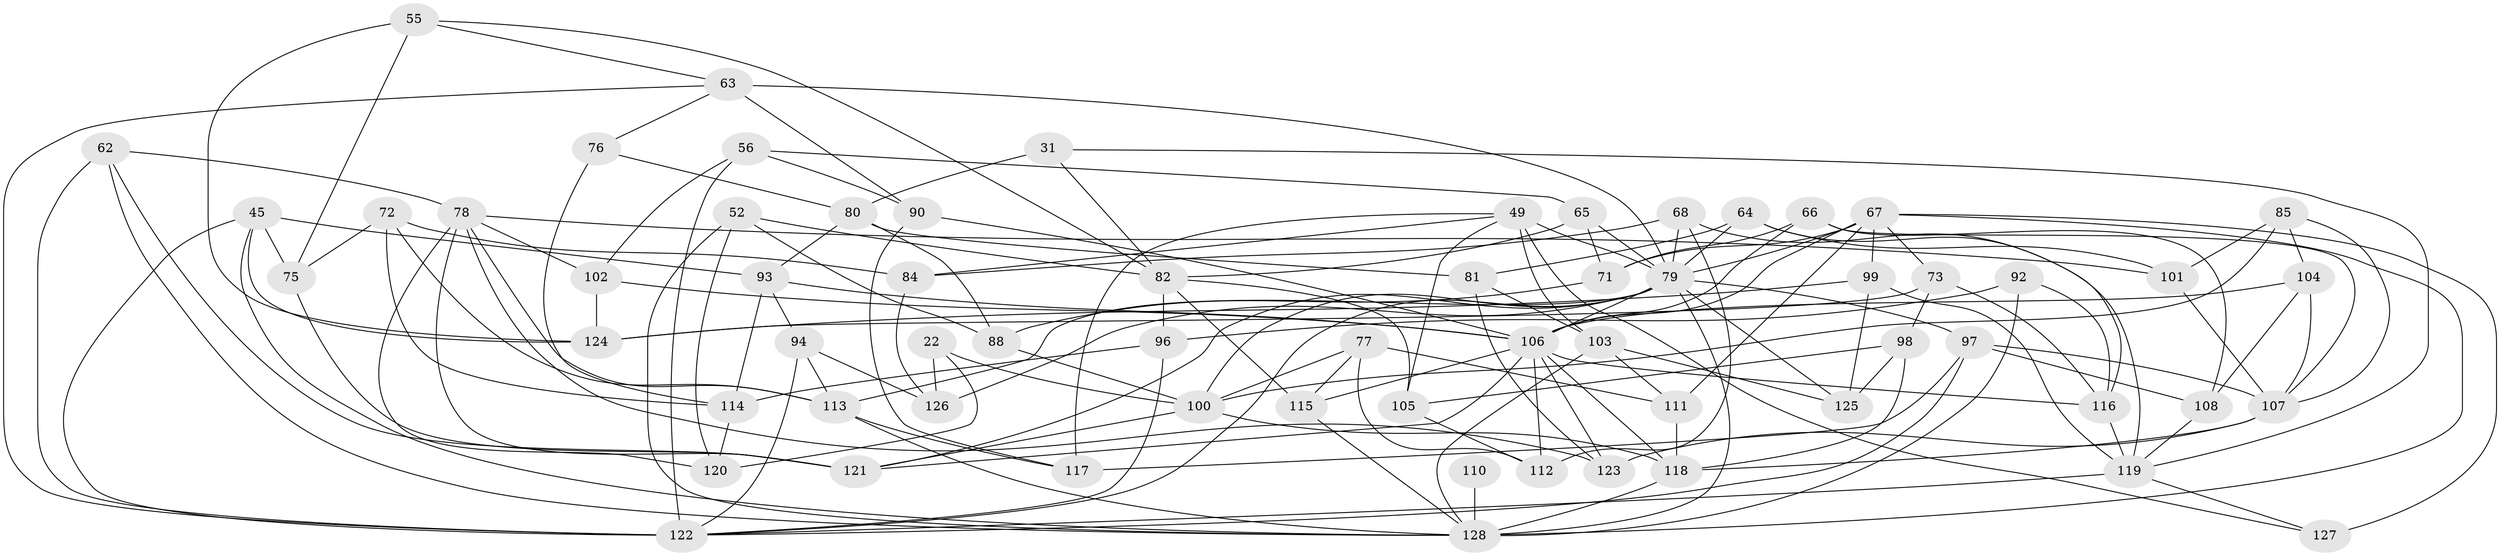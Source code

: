 // original degree distribution, {4: 1.0}
// Generated by graph-tools (version 1.1) at 2025/56/03/09/25 04:56:13]
// undirected, 64 vertices, 158 edges
graph export_dot {
graph [start="1"]
  node [color=gray90,style=filled];
  22;
  31;
  45 [super="+29"];
  49 [super="+35+41"];
  52;
  55;
  56;
  62 [super="+10"];
  63 [super="+25"];
  64;
  65;
  66;
  67 [super="+32+61"];
  68;
  71;
  72;
  73;
  75;
  76;
  77;
  78 [super="+58"];
  79 [super="+59+57+53+44"];
  80 [super="+9"];
  81;
  82 [super="+4+28"];
  84;
  85;
  88;
  90;
  92;
  93 [super="+11"];
  94;
  96 [super="+21"];
  97 [super="+95"];
  98;
  99;
  100 [super="+18+17"];
  101;
  102;
  103 [super="+83"];
  104;
  105;
  106 [super="+89+47+43"];
  107 [super="+50+74"];
  108;
  110;
  111;
  112;
  113 [super="+20+37"];
  114 [super="+42"];
  115;
  116 [super="+16"];
  117;
  118 [super="+26+60"];
  119 [super="+33"];
  120;
  121 [super="+91"];
  122 [super="+69+54"];
  123;
  124 [super="+87"];
  125 [super="+86"];
  126;
  127;
  128 [super="+7+109+27"];
  22 -- 120;
  22 -- 126;
  22 -- 100 [weight=2];
  31 -- 80 [weight=2];
  31 -- 82;
  31 -- 119;
  45 -- 124 [weight=2];
  45 -- 75;
  45 -- 128;
  45 -- 93;
  45 -- 122;
  49 -- 103 [weight=2];
  49 -- 84;
  49 -- 105;
  49 -- 127;
  49 -- 117;
  49 -- 79 [weight=2];
  52 -- 88;
  52 -- 120;
  52 -- 128;
  52 -- 82;
  55 -- 124;
  55 -- 75;
  55 -- 82;
  55 -- 63;
  56 -- 90;
  56 -- 65;
  56 -- 102;
  56 -- 122;
  62 -- 78;
  62 -- 121 [weight=2];
  62 -- 128;
  62 -- 122 [weight=2];
  63 -- 76;
  63 -- 90;
  63 -- 79 [weight=2];
  63 -- 122;
  64 -- 101;
  64 -- 81;
  64 -- 116;
  64 -- 79;
  65 -- 71;
  65 -- 82;
  65 -- 79;
  66 -- 71;
  66 -- 106;
  66 -- 107;
  66 -- 108;
  67 -- 127 [weight=2];
  67 -- 73;
  67 -- 79 [weight=3];
  67 -- 128 [weight=2];
  67 -- 99;
  67 -- 71;
  67 -- 106;
  67 -- 111;
  68 -- 84;
  68 -- 112;
  68 -- 119;
  68 -- 79;
  71 -- 88;
  72 -- 75;
  72 -- 84;
  72 -- 114;
  72 -- 113;
  73 -- 124;
  73 -- 116;
  73 -- 98;
  75 -- 121;
  76 -- 114 [weight=2];
  76 -- 80;
  77 -- 111;
  77 -- 115;
  77 -- 100;
  77 -- 112;
  78 -- 123;
  78 -- 113 [weight=2];
  78 -- 101;
  78 -- 102;
  78 -- 120;
  78 -- 121;
  79 -- 121;
  79 -- 125 [weight=3];
  79 -- 113 [weight=2];
  79 -- 100 [weight=3];
  79 -- 97 [weight=3];
  79 -- 128;
  79 -- 106 [weight=3];
  79 -- 126;
  79 -- 122;
  80 -- 81;
  80 -- 88;
  80 -- 93;
  81 -- 123;
  81 -- 103;
  82 -- 105;
  82 -- 96 [weight=2];
  82 -- 115;
  84 -- 126;
  85 -- 101;
  85 -- 104;
  85 -- 100;
  85 -- 107;
  88 -- 100;
  90 -- 117;
  90 -- 106;
  92 -- 96 [weight=2];
  92 -- 128;
  92 -- 116;
  93 -- 114;
  93 -- 94;
  93 -- 106 [weight=2];
  94 -- 122;
  94 -- 126;
  94 -- 113;
  96 -- 114;
  96 -- 122;
  97 -- 117;
  97 -- 108;
  97 -- 122;
  97 -- 107 [weight=2];
  98 -- 125;
  98 -- 118;
  98 -- 105;
  99 -- 119;
  99 -- 125;
  99 -- 124;
  100 -- 121;
  100 -- 118;
  101 -- 107;
  102 -- 106;
  102 -- 124;
  103 -- 128;
  103 -- 125;
  103 -- 111;
  104 -- 108;
  104 -- 106;
  104 -- 107;
  105 -- 112;
  106 -- 123;
  106 -- 112;
  106 -- 115;
  106 -- 121 [weight=2];
  106 -- 116;
  106 -- 118 [weight=2];
  107 -- 123;
  107 -- 118;
  108 -- 119;
  110 -- 128 [weight=4];
  111 -- 118;
  113 -- 128;
  113 -- 117;
  114 -- 120;
  115 -- 128;
  116 -- 119 [weight=2];
  118 -- 128 [weight=2];
  119 -- 127;
  119 -- 122;
}
